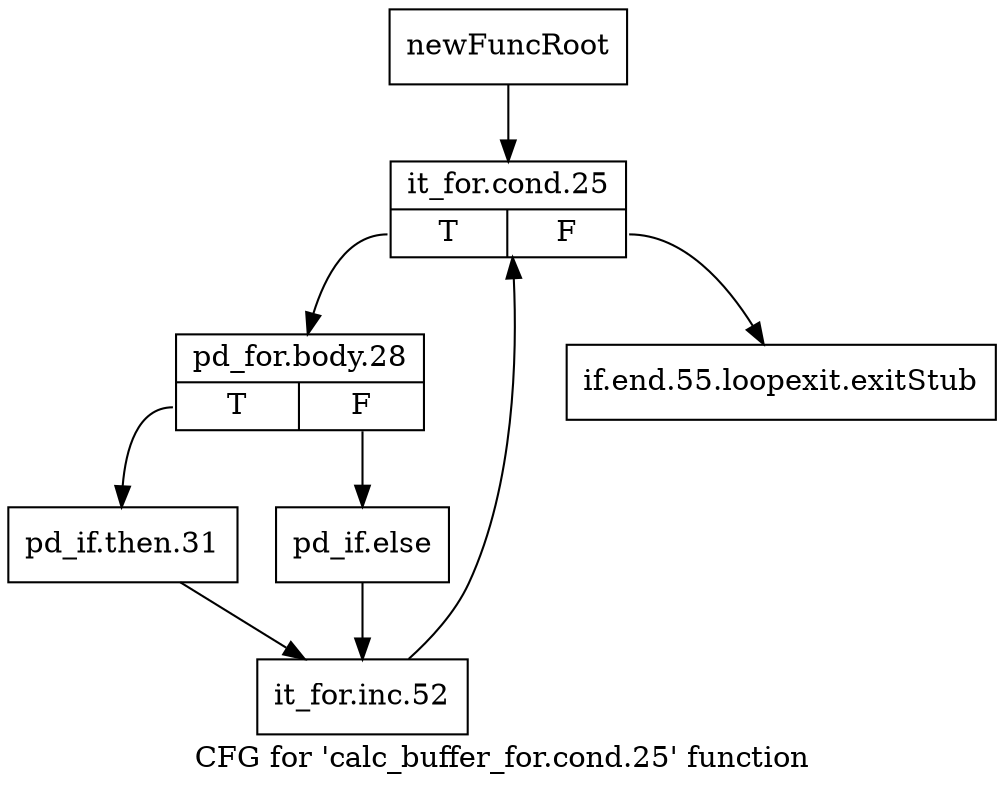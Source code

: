 digraph "CFG for 'calc_buffer_for.cond.25' function" {
	label="CFG for 'calc_buffer_for.cond.25' function";

	Node0x25250c0 [shape=record,label="{newFuncRoot}"];
	Node0x25250c0 -> Node0x2525160;
	Node0x2525110 [shape=record,label="{if.end.55.loopexit.exitStub}"];
	Node0x2525160 [shape=record,label="{it_for.cond.25|{<s0>T|<s1>F}}"];
	Node0x2525160:s0 -> Node0x25251b0;
	Node0x2525160:s1 -> Node0x2525110;
	Node0x25251b0 [shape=record,label="{pd_for.body.28|{<s0>T|<s1>F}}"];
	Node0x25251b0:s0 -> Node0x2525250;
	Node0x25251b0:s1 -> Node0x2525200;
	Node0x2525200 [shape=record,label="{pd_if.else}"];
	Node0x2525200 -> Node0x25252a0;
	Node0x2525250 [shape=record,label="{pd_if.then.31}"];
	Node0x2525250 -> Node0x25252a0;
	Node0x25252a0 [shape=record,label="{it_for.inc.52}"];
	Node0x25252a0 -> Node0x2525160;
}
